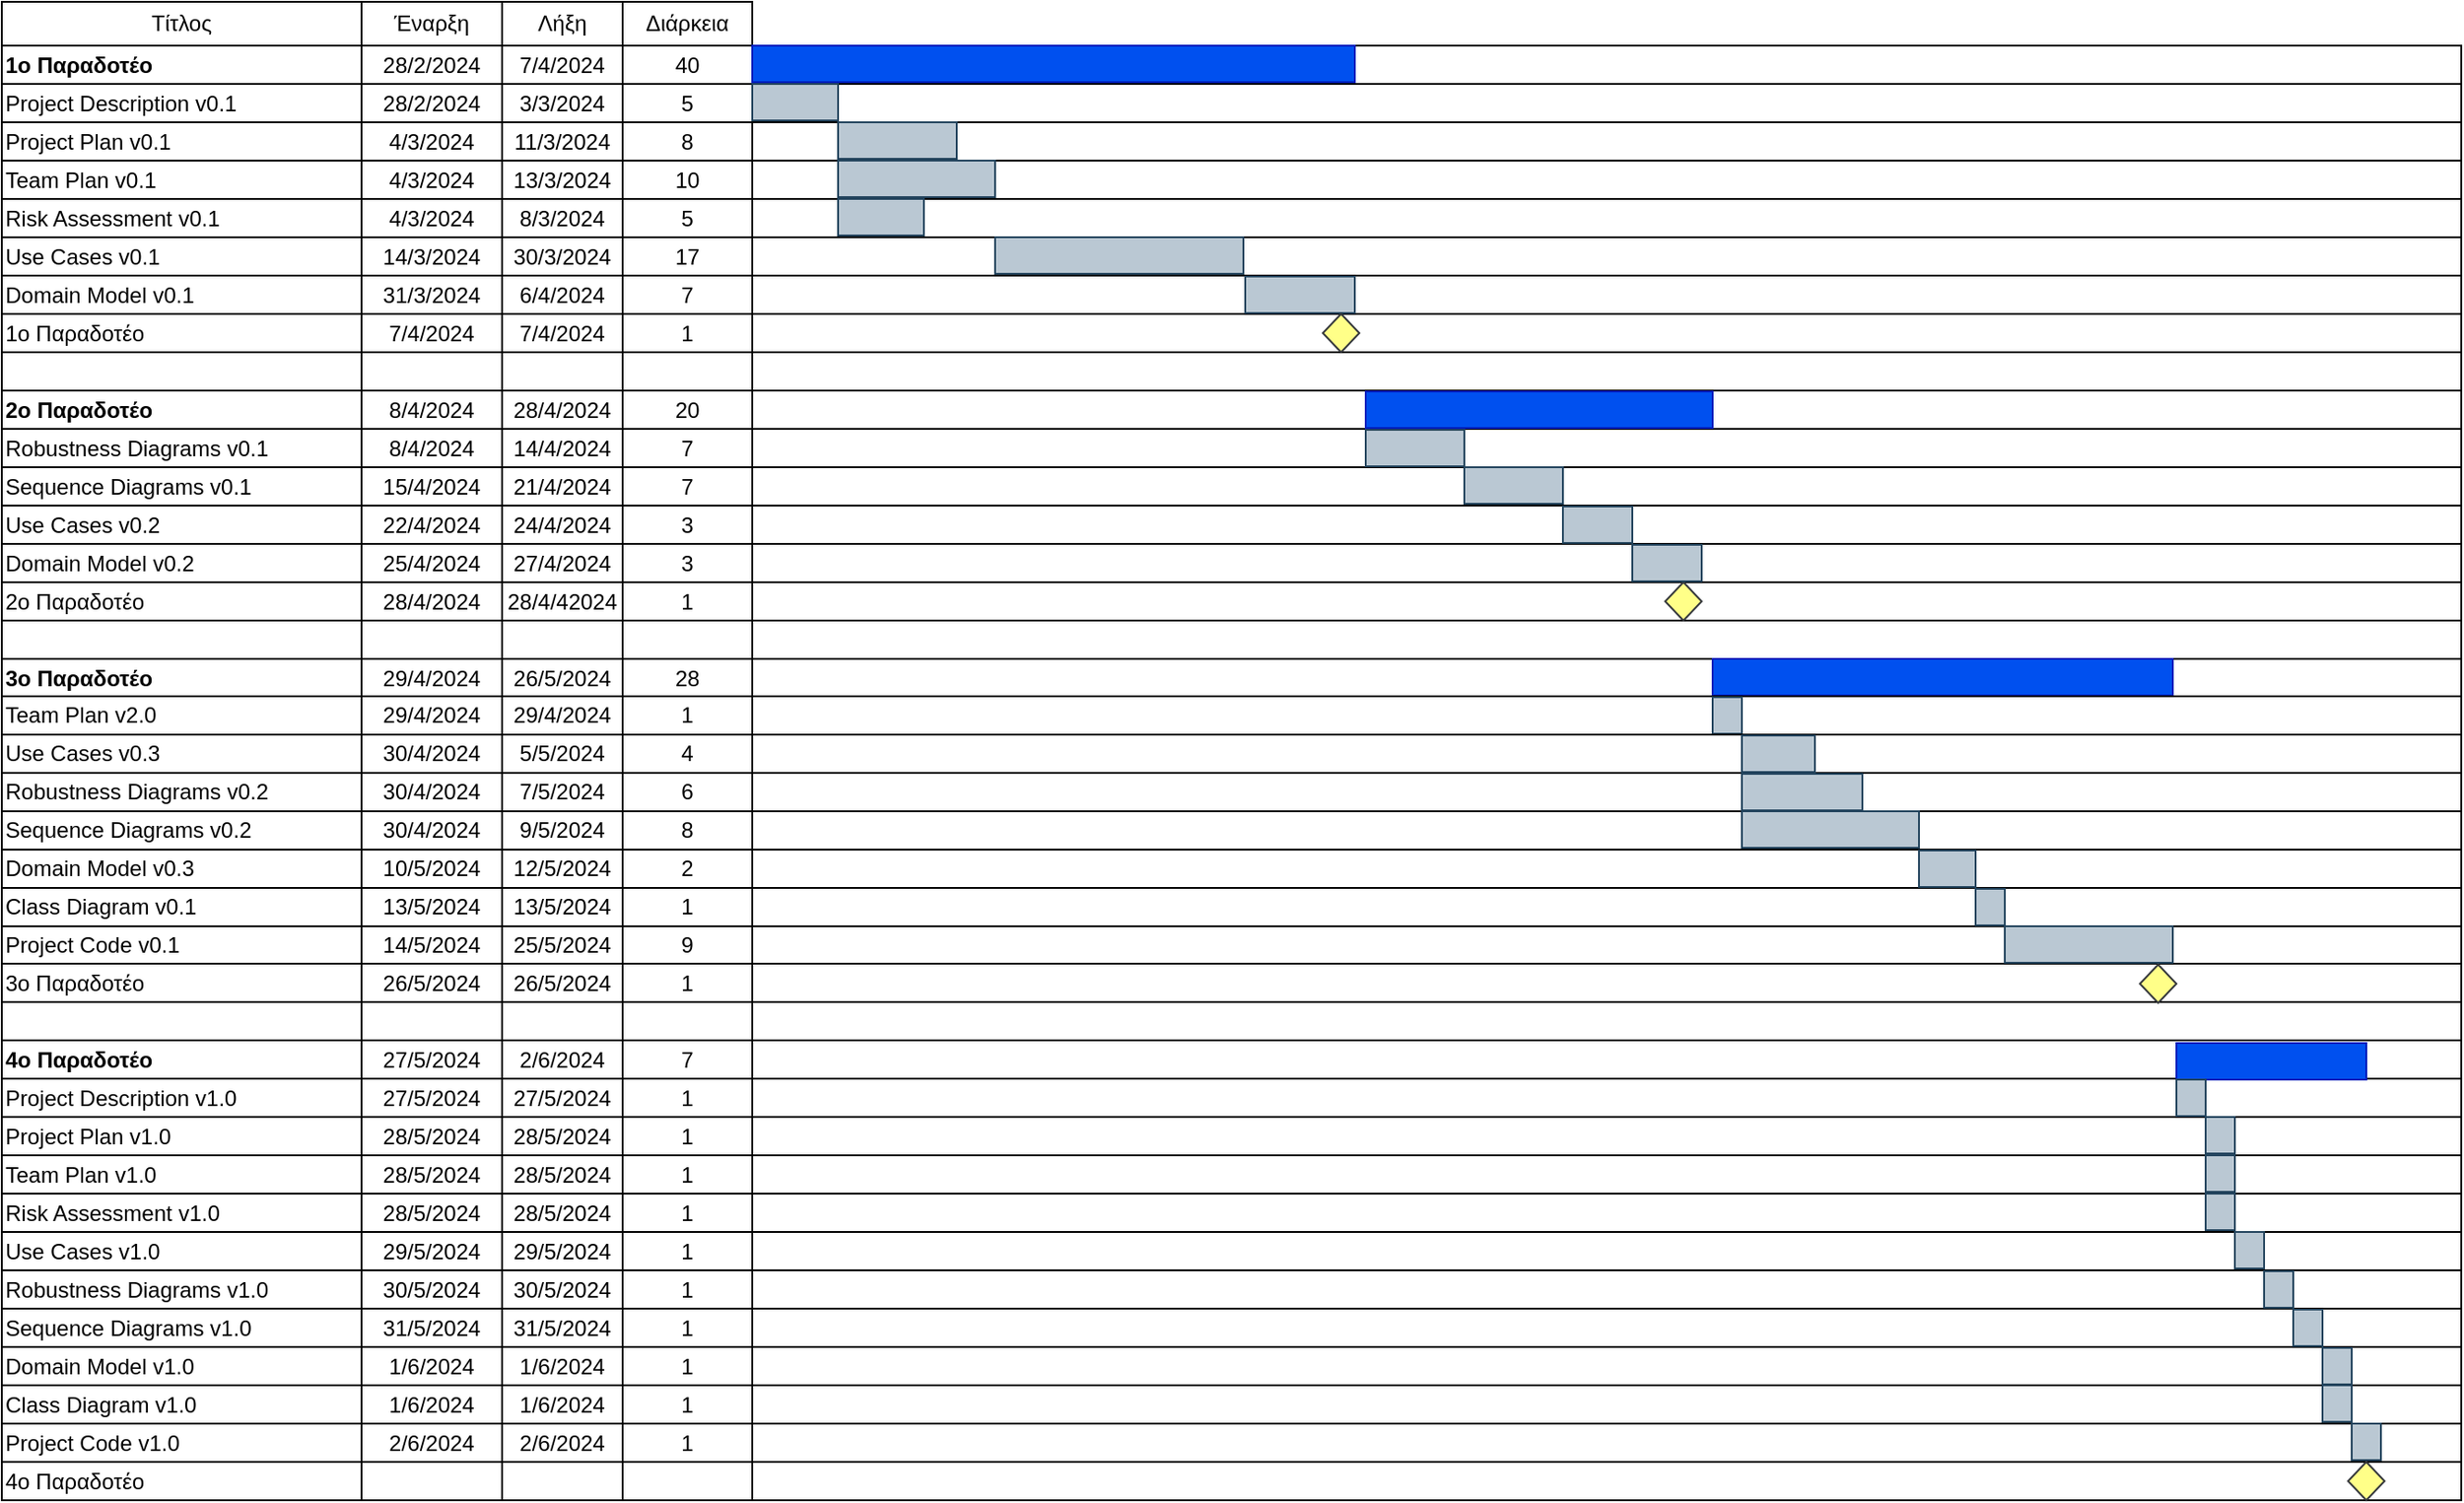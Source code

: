 <mxfile version="24.3.1" type="device">
  <diagram name="Σελίδα-1" id="qzTc9z4uiJykLN7hX79U">
    <mxGraphModel dx="1137" dy="718" grid="0" gridSize="10" guides="1" tooltips="1" connect="1" arrows="1" fold="1" page="0" pageScale="1" pageWidth="827" pageHeight="1169" math="0" shadow="0">
      <root>
        <mxCell id="0" />
        <mxCell id="1" parent="0" />
        <mxCell id="DPusGmvPXFOhekrq0CR0-1" value="Τίτλος" style="rounded=0;whiteSpace=wrap;html=1;" parent="1" vertex="1">
          <mxGeometry x="-299" y="-35" width="197" height="24" as="geometry" />
        </mxCell>
        <mxCell id="DPusGmvPXFOhekrq0CR0-2" value="Έναρξη" style="rounded=0;whiteSpace=wrap;html=1;" parent="1" vertex="1">
          <mxGeometry x="-102" y="-35" width="77" height="24" as="geometry" />
        </mxCell>
        <mxCell id="DPusGmvPXFOhekrq0CR0-3" value="Λήξη" style="rounded=0;whiteSpace=wrap;html=1;" parent="1" vertex="1">
          <mxGeometry x="-25" y="-35" width="66" height="24" as="geometry" />
        </mxCell>
        <mxCell id="DPusGmvPXFOhekrq0CR0-4" value="Διάρκεια" style="rounded=0;whiteSpace=wrap;html=1;" parent="1" vertex="1">
          <mxGeometry x="41" y="-35" width="71" height="24" as="geometry" />
        </mxCell>
        <mxCell id="DPusGmvPXFOhekrq0CR0-5" value="&lt;div align=&quot;left&quot;&gt;Project Description v0.1&lt;/div&gt;" style="rounded=0;whiteSpace=wrap;html=1;align=left;" parent="1" vertex="1">
          <mxGeometry x="-299" y="10" width="197" height="21" as="geometry" />
        </mxCell>
        <mxCell id="DPusGmvPXFOhekrq0CR0-6" value="28/2/2024" style="rounded=0;whiteSpace=wrap;html=1;" parent="1" vertex="1">
          <mxGeometry x="-102" y="10" width="77" height="21" as="geometry" />
        </mxCell>
        <mxCell id="DPusGmvPXFOhekrq0CR0-7" value="3/3/2024" style="rounded=0;whiteSpace=wrap;html=1;" parent="1" vertex="1">
          <mxGeometry x="-25" y="10" width="66" height="21" as="geometry" />
        </mxCell>
        <mxCell id="DPusGmvPXFOhekrq0CR0-8" value="5" style="rounded=0;whiteSpace=wrap;html=1;" parent="1" vertex="1">
          <mxGeometry x="41" y="10" width="71" height="21" as="geometry" />
        </mxCell>
        <mxCell id="DPusGmvPXFOhekrq0CR0-9" value="&lt;div align=&quot;left&quot;&gt;Project Plan v0.1&lt;/div&gt;" style="rounded=0;whiteSpace=wrap;html=1;align=left;" parent="1" vertex="1">
          <mxGeometry x="-299" y="31" width="197" height="21" as="geometry" />
        </mxCell>
        <mxCell id="DPusGmvPXFOhekrq0CR0-10" value="4/3/2024" style="rounded=0;whiteSpace=wrap;html=1;" parent="1" vertex="1">
          <mxGeometry x="-102" y="31" width="77" height="21" as="geometry" />
        </mxCell>
        <mxCell id="DPusGmvPXFOhekrq0CR0-11" value="11/3/2024" style="rounded=0;whiteSpace=wrap;html=1;" parent="1" vertex="1">
          <mxGeometry x="-25" y="31" width="66" height="21" as="geometry" />
        </mxCell>
        <mxCell id="DPusGmvPXFOhekrq0CR0-12" value="8" style="rounded=0;whiteSpace=wrap;html=1;" parent="1" vertex="1">
          <mxGeometry x="41" y="31" width="71" height="21" as="geometry" />
        </mxCell>
        <mxCell id="DPusGmvPXFOhekrq0CR0-13" value="&lt;div align=&quot;left&quot;&gt;Team Plan v0.1&lt;/div&gt;" style="rounded=0;whiteSpace=wrap;html=1;align=left;" parent="1" vertex="1">
          <mxGeometry x="-299" y="52" width="197" height="21" as="geometry" />
        </mxCell>
        <mxCell id="DPusGmvPXFOhekrq0CR0-14" value="4/3/2024" style="rounded=0;whiteSpace=wrap;html=1;" parent="1" vertex="1">
          <mxGeometry x="-102" y="52" width="77" height="21" as="geometry" />
        </mxCell>
        <mxCell id="DPusGmvPXFOhekrq0CR0-15" value="13/3/2024" style="rounded=0;whiteSpace=wrap;html=1;" parent="1" vertex="1">
          <mxGeometry x="-25" y="52" width="66" height="21" as="geometry" />
        </mxCell>
        <mxCell id="DPusGmvPXFOhekrq0CR0-16" value="10" style="rounded=0;whiteSpace=wrap;html=1;" parent="1" vertex="1">
          <mxGeometry x="41" y="52" width="71" height="21" as="geometry" />
        </mxCell>
        <mxCell id="DPusGmvPXFOhekrq0CR0-17" value="&lt;div align=&quot;left&quot;&gt;Risk Assessment v0.1&lt;/div&gt;" style="rounded=0;whiteSpace=wrap;html=1;align=left;" parent="1" vertex="1">
          <mxGeometry x="-299" y="73" width="197" height="21" as="geometry" />
        </mxCell>
        <mxCell id="DPusGmvPXFOhekrq0CR0-18" value="4/3/2024" style="rounded=0;whiteSpace=wrap;html=1;" parent="1" vertex="1">
          <mxGeometry x="-102" y="73" width="77" height="21" as="geometry" />
        </mxCell>
        <mxCell id="DPusGmvPXFOhekrq0CR0-19" value="8/3/2024" style="rounded=0;whiteSpace=wrap;html=1;" parent="1" vertex="1">
          <mxGeometry x="-25" y="73" width="66" height="21" as="geometry" />
        </mxCell>
        <mxCell id="DPusGmvPXFOhekrq0CR0-20" value="5" style="rounded=0;whiteSpace=wrap;html=1;" parent="1" vertex="1">
          <mxGeometry x="41" y="73" width="71" height="21" as="geometry" />
        </mxCell>
        <mxCell id="DPusGmvPXFOhekrq0CR0-21" value="&lt;div align=&quot;left&quot;&gt;Use Cases v0.1&lt;/div&gt;" style="rounded=0;whiteSpace=wrap;html=1;align=left;" parent="1" vertex="1">
          <mxGeometry x="-299" y="94" width="197" height="21" as="geometry" />
        </mxCell>
        <mxCell id="DPusGmvPXFOhekrq0CR0-22" value="14/3/2024" style="rounded=0;whiteSpace=wrap;html=1;" parent="1" vertex="1">
          <mxGeometry x="-102" y="94" width="77" height="21" as="geometry" />
        </mxCell>
        <mxCell id="DPusGmvPXFOhekrq0CR0-23" value="30/3/2024" style="rounded=0;whiteSpace=wrap;html=1;" parent="1" vertex="1">
          <mxGeometry x="-25" y="94" width="66" height="21" as="geometry" />
        </mxCell>
        <mxCell id="DPusGmvPXFOhekrq0CR0-24" value="17" style="rounded=0;whiteSpace=wrap;html=1;" parent="1" vertex="1">
          <mxGeometry x="41" y="94" width="71" height="21" as="geometry" />
        </mxCell>
        <mxCell id="DPusGmvPXFOhekrq0CR0-25" value="&lt;div align=&quot;left&quot;&gt;Domain Model v0.1&lt;br&gt;&lt;/div&gt;" style="rounded=0;whiteSpace=wrap;html=1;align=left;" parent="1" vertex="1">
          <mxGeometry x="-299" y="115" width="197" height="21" as="geometry" />
        </mxCell>
        <mxCell id="DPusGmvPXFOhekrq0CR0-26" value="31/3/2024" style="rounded=0;whiteSpace=wrap;html=1;" parent="1" vertex="1">
          <mxGeometry x="-102" y="115" width="77" height="21" as="geometry" />
        </mxCell>
        <mxCell id="DPusGmvPXFOhekrq0CR0-27" value="6/4/2024" style="rounded=0;whiteSpace=wrap;html=1;" parent="1" vertex="1">
          <mxGeometry x="-25" y="115" width="66" height="21" as="geometry" />
        </mxCell>
        <mxCell id="DPusGmvPXFOhekrq0CR0-28" value="7" style="rounded=0;whiteSpace=wrap;html=1;" parent="1" vertex="1">
          <mxGeometry x="41" y="115" width="71" height="21" as="geometry" />
        </mxCell>
        <mxCell id="DPusGmvPXFOhekrq0CR0-29" value="&lt;div align=&quot;left&quot;&gt;1o Παραδοτέο&lt;/div&gt;" style="rounded=0;whiteSpace=wrap;html=1;align=left;" parent="1" vertex="1">
          <mxGeometry x="-299" y="136" width="197" height="21" as="geometry" />
        </mxCell>
        <mxCell id="DPusGmvPXFOhekrq0CR0-30" value="7/4/2024" style="rounded=0;whiteSpace=wrap;html=1;" parent="1" vertex="1">
          <mxGeometry x="-102" y="136" width="77" height="21" as="geometry" />
        </mxCell>
        <mxCell id="DPusGmvPXFOhekrq0CR0-31" value="7/4/2024" style="rounded=0;whiteSpace=wrap;html=1;" parent="1" vertex="1">
          <mxGeometry x="-25" y="136" width="66" height="21" as="geometry" />
        </mxCell>
        <mxCell id="DPusGmvPXFOhekrq0CR0-32" value="1" style="rounded=0;whiteSpace=wrap;html=1;" parent="1" vertex="1">
          <mxGeometry x="41" y="136" width="71" height="21" as="geometry" />
        </mxCell>
        <mxCell id="DPusGmvPXFOhekrq0CR0-33" value="" style="rounded=0;whiteSpace=wrap;html=1;" parent="1" vertex="1">
          <mxGeometry x="-299" y="157" width="197" height="21" as="geometry" />
        </mxCell>
        <mxCell id="DPusGmvPXFOhekrq0CR0-34" value="" style="rounded=0;whiteSpace=wrap;html=1;" parent="1" vertex="1">
          <mxGeometry x="-102" y="157" width="77" height="21" as="geometry" />
        </mxCell>
        <mxCell id="DPusGmvPXFOhekrq0CR0-35" value="" style="rounded=0;whiteSpace=wrap;html=1;" parent="1" vertex="1">
          <mxGeometry x="-25" y="157" width="66" height="21" as="geometry" />
        </mxCell>
        <mxCell id="DPusGmvPXFOhekrq0CR0-36" value="" style="rounded=0;whiteSpace=wrap;html=1;" parent="1" vertex="1">
          <mxGeometry x="41" y="157" width="71" height="21" as="geometry" />
        </mxCell>
        <mxCell id="DPusGmvPXFOhekrq0CR0-37" value="&lt;div align=&quot;left&quot;&gt;&lt;b&gt;2ο Παραδοτέο&lt;/b&gt;&lt;br&gt;&lt;/div&gt;" style="rounded=0;whiteSpace=wrap;html=1;align=left;" parent="1" vertex="1">
          <mxGeometry x="-299" y="178" width="197" height="21" as="geometry" />
        </mxCell>
        <mxCell id="DPusGmvPXFOhekrq0CR0-38" value="8/4/2024" style="rounded=0;whiteSpace=wrap;html=1;" parent="1" vertex="1">
          <mxGeometry x="-102" y="178" width="77" height="21" as="geometry" />
        </mxCell>
        <mxCell id="DPusGmvPXFOhekrq0CR0-39" value="28/4/2024" style="rounded=0;whiteSpace=wrap;html=1;" parent="1" vertex="1">
          <mxGeometry x="-25" y="178" width="66" height="21" as="geometry" />
        </mxCell>
        <mxCell id="DPusGmvPXFOhekrq0CR0-40" value="20" style="rounded=0;whiteSpace=wrap;html=1;" parent="1" vertex="1">
          <mxGeometry x="41" y="178" width="71" height="21" as="geometry" />
        </mxCell>
        <mxCell id="DPusGmvPXFOhekrq0CR0-41" value="&lt;div align=&quot;left&quot;&gt;Robustness Diagrams v0.1&lt;/div&gt;" style="rounded=0;whiteSpace=wrap;html=1;align=left;" parent="1" vertex="1">
          <mxGeometry x="-299" y="199" width="197" height="21" as="geometry" />
        </mxCell>
        <mxCell id="DPusGmvPXFOhekrq0CR0-42" value="8/4/2024" style="rounded=0;whiteSpace=wrap;html=1;" parent="1" vertex="1">
          <mxGeometry x="-102" y="199" width="77" height="21" as="geometry" />
        </mxCell>
        <mxCell id="DPusGmvPXFOhekrq0CR0-43" value="14/4/2024" style="rounded=0;whiteSpace=wrap;html=1;" parent="1" vertex="1">
          <mxGeometry x="-25" y="199" width="66" height="21" as="geometry" />
        </mxCell>
        <mxCell id="DPusGmvPXFOhekrq0CR0-44" value="7" style="rounded=0;whiteSpace=wrap;html=1;" parent="1" vertex="1">
          <mxGeometry x="41" y="199" width="71" height="21" as="geometry" />
        </mxCell>
        <mxCell id="DPusGmvPXFOhekrq0CR0-45" value="&lt;div align=&quot;left&quot;&gt;Sequence Diagrams v0.1&lt;/div&gt;" style="rounded=0;whiteSpace=wrap;html=1;align=left;" parent="1" vertex="1">
          <mxGeometry x="-299" y="220" width="197" height="21" as="geometry" />
        </mxCell>
        <mxCell id="DPusGmvPXFOhekrq0CR0-46" value="15/4/2024" style="rounded=0;whiteSpace=wrap;html=1;" parent="1" vertex="1">
          <mxGeometry x="-102" y="220" width="77" height="21" as="geometry" />
        </mxCell>
        <mxCell id="DPusGmvPXFOhekrq0CR0-47" value="21/4/2024" style="rounded=0;whiteSpace=wrap;html=1;" parent="1" vertex="1">
          <mxGeometry x="-25" y="220" width="66" height="21" as="geometry" />
        </mxCell>
        <mxCell id="DPusGmvPXFOhekrq0CR0-48" value="7" style="rounded=0;whiteSpace=wrap;html=1;" parent="1" vertex="1">
          <mxGeometry x="41" y="220" width="71" height="21" as="geometry" />
        </mxCell>
        <mxCell id="DPusGmvPXFOhekrq0CR0-49" value="&lt;div align=&quot;left&quot;&gt;Use Cases v0.2&lt;/div&gt;" style="rounded=0;whiteSpace=wrap;html=1;align=left;" parent="1" vertex="1">
          <mxGeometry x="-299" y="241" width="197" height="21" as="geometry" />
        </mxCell>
        <mxCell id="DPusGmvPXFOhekrq0CR0-50" value="22/4/2024" style="rounded=0;whiteSpace=wrap;html=1;" parent="1" vertex="1">
          <mxGeometry x="-102" y="241" width="77" height="21" as="geometry" />
        </mxCell>
        <mxCell id="DPusGmvPXFOhekrq0CR0-51" value="24/4/2024" style="rounded=0;whiteSpace=wrap;html=1;" parent="1" vertex="1">
          <mxGeometry x="-25" y="241" width="66" height="21" as="geometry" />
        </mxCell>
        <mxCell id="DPusGmvPXFOhekrq0CR0-52" value="3" style="rounded=0;whiteSpace=wrap;html=1;" parent="1" vertex="1">
          <mxGeometry x="41" y="241" width="71" height="21" as="geometry" />
        </mxCell>
        <mxCell id="DPusGmvPXFOhekrq0CR0-53" value="&lt;div align=&quot;left&quot;&gt;Domain Model v0.2&lt;/div&gt;" style="rounded=0;whiteSpace=wrap;html=1;align=left;" parent="1" vertex="1">
          <mxGeometry x="-299" y="262" width="197" height="21" as="geometry" />
        </mxCell>
        <mxCell id="DPusGmvPXFOhekrq0CR0-54" value="25/4/2024" style="rounded=0;whiteSpace=wrap;html=1;" parent="1" vertex="1">
          <mxGeometry x="-102" y="262" width="77" height="21" as="geometry" />
        </mxCell>
        <mxCell id="DPusGmvPXFOhekrq0CR0-55" value="27/4/2024" style="rounded=0;whiteSpace=wrap;html=1;" parent="1" vertex="1">
          <mxGeometry x="-25" y="262" width="66" height="21" as="geometry" />
        </mxCell>
        <mxCell id="DPusGmvPXFOhekrq0CR0-56" value="3" style="rounded=0;whiteSpace=wrap;html=1;" parent="1" vertex="1">
          <mxGeometry x="41" y="262" width="71" height="21" as="geometry" />
        </mxCell>
        <mxCell id="DPusGmvPXFOhekrq0CR0-57" value="&lt;div align=&quot;left&quot;&gt;2o Παραδοτέο&lt;/div&gt;" style="rounded=0;whiteSpace=wrap;html=1;align=left;" parent="1" vertex="1">
          <mxGeometry x="-299" y="283" width="197" height="21" as="geometry" />
        </mxCell>
        <mxCell id="DPusGmvPXFOhekrq0CR0-58" value="28/4/2024" style="rounded=0;whiteSpace=wrap;html=1;" parent="1" vertex="1">
          <mxGeometry x="-102" y="283" width="77" height="21" as="geometry" />
        </mxCell>
        <mxCell id="DPusGmvPXFOhekrq0CR0-59" value="28/4/42024" style="rounded=0;whiteSpace=wrap;html=1;" parent="1" vertex="1">
          <mxGeometry x="-25" y="283" width="66" height="21" as="geometry" />
        </mxCell>
        <mxCell id="DPusGmvPXFOhekrq0CR0-60" value="1" style="rounded=0;whiteSpace=wrap;html=1;" parent="1" vertex="1">
          <mxGeometry x="41" y="283" width="71" height="21" as="geometry" />
        </mxCell>
        <mxCell id="DPusGmvPXFOhekrq0CR0-61" value="" style="rounded=0;whiteSpace=wrap;html=1;" parent="1" vertex="1">
          <mxGeometry x="112" y="10" width="936" height="21" as="geometry" />
        </mxCell>
        <mxCell id="DPusGmvPXFOhekrq0CR0-62" value="" style="rounded=0;whiteSpace=wrap;html=1;" parent="1" vertex="1">
          <mxGeometry x="112" y="31" width="936" height="21" as="geometry" />
        </mxCell>
        <mxCell id="DPusGmvPXFOhekrq0CR0-63" value="" style="rounded=0;whiteSpace=wrap;html=1;" parent="1" vertex="1">
          <mxGeometry x="112" y="52" width="936" height="21" as="geometry" />
        </mxCell>
        <mxCell id="DPusGmvPXFOhekrq0CR0-64" value="" style="rounded=0;whiteSpace=wrap;html=1;" parent="1" vertex="1">
          <mxGeometry x="112" y="73" width="936" height="21" as="geometry" />
        </mxCell>
        <mxCell id="DPusGmvPXFOhekrq0CR0-65" value="" style="rounded=0;whiteSpace=wrap;html=1;" parent="1" vertex="1">
          <mxGeometry x="112" y="94" width="936" height="21" as="geometry" />
        </mxCell>
        <mxCell id="DPusGmvPXFOhekrq0CR0-66" value="" style="rounded=0;whiteSpace=wrap;html=1;" parent="1" vertex="1">
          <mxGeometry x="112" y="115" width="936" height="21" as="geometry" />
        </mxCell>
        <mxCell id="DPusGmvPXFOhekrq0CR0-67" value="" style="rounded=0;whiteSpace=wrap;html=1;" parent="1" vertex="1">
          <mxGeometry x="112" y="136" width="936" height="21" as="geometry" />
        </mxCell>
        <mxCell id="DPusGmvPXFOhekrq0CR0-68" value="" style="rounded=0;whiteSpace=wrap;html=1;" parent="1" vertex="1">
          <mxGeometry x="112" y="157" width="936" height="21" as="geometry" />
        </mxCell>
        <mxCell id="DPusGmvPXFOhekrq0CR0-69" value="" style="rounded=0;whiteSpace=wrap;html=1;" parent="1" vertex="1">
          <mxGeometry x="112" y="178" width="936" height="21" as="geometry" />
        </mxCell>
        <mxCell id="DPusGmvPXFOhekrq0CR0-70" value="" style="rounded=0;whiteSpace=wrap;html=1;" parent="1" vertex="1">
          <mxGeometry x="112" y="199" width="936" height="21" as="geometry" />
        </mxCell>
        <mxCell id="DPusGmvPXFOhekrq0CR0-71" value="" style="rounded=0;whiteSpace=wrap;html=1;" parent="1" vertex="1">
          <mxGeometry x="112" y="220" width="936" height="21" as="geometry" />
        </mxCell>
        <mxCell id="DPusGmvPXFOhekrq0CR0-72" value="" style="rounded=0;whiteSpace=wrap;html=1;" parent="1" vertex="1">
          <mxGeometry x="112" y="241" width="936" height="21" as="geometry" />
        </mxCell>
        <mxCell id="DPusGmvPXFOhekrq0CR0-73" value="" style="rounded=0;whiteSpace=wrap;html=1;" parent="1" vertex="1">
          <mxGeometry x="112" y="262" width="936" height="21" as="geometry" />
        </mxCell>
        <mxCell id="DPusGmvPXFOhekrq0CR0-74" value="" style="rounded=0;whiteSpace=wrap;html=1;" parent="1" vertex="1">
          <mxGeometry x="112" y="283" width="936" height="21" as="geometry" />
        </mxCell>
        <mxCell id="DPusGmvPXFOhekrq0CR0-75" value="" style="rounded=0;whiteSpace=wrap;html=1;" parent="1" vertex="1">
          <mxGeometry x="-299" y="304" width="197" height="21" as="geometry" />
        </mxCell>
        <mxCell id="DPusGmvPXFOhekrq0CR0-76" value="" style="rounded=0;whiteSpace=wrap;html=1;" parent="1" vertex="1">
          <mxGeometry x="-102" y="304" width="77" height="21" as="geometry" />
        </mxCell>
        <mxCell id="DPusGmvPXFOhekrq0CR0-77" value="" style="rounded=0;whiteSpace=wrap;html=1;" parent="1" vertex="1">
          <mxGeometry x="-25" y="304" width="66" height="21" as="geometry" />
        </mxCell>
        <mxCell id="DPusGmvPXFOhekrq0CR0-78" value="" style="rounded=0;whiteSpace=wrap;html=1;" parent="1" vertex="1">
          <mxGeometry x="41" y="304" width="71" height="21" as="geometry" />
        </mxCell>
        <mxCell id="DPusGmvPXFOhekrq0CR0-79" value="" style="rounded=0;whiteSpace=wrap;html=1;" parent="1" vertex="1">
          <mxGeometry x="112" y="304" width="936" height="21" as="geometry" />
        </mxCell>
        <mxCell id="DPusGmvPXFOhekrq0CR0-80" value="&lt;div align=&quot;left&quot;&gt;&lt;b&gt;3ο Παραδοτέο&lt;/b&gt;&lt;/div&gt;" style="rounded=0;whiteSpace=wrap;html=1;align=left;" parent="1" vertex="1">
          <mxGeometry x="-299" y="325" width="197" height="21" as="geometry" />
        </mxCell>
        <mxCell id="DPusGmvPXFOhekrq0CR0-81" value="29/4/2024" style="rounded=0;whiteSpace=wrap;html=1;" parent="1" vertex="1">
          <mxGeometry x="-102" y="325" width="77" height="21" as="geometry" />
        </mxCell>
        <mxCell id="DPusGmvPXFOhekrq0CR0-82" value="26/5/2024" style="rounded=0;whiteSpace=wrap;html=1;" parent="1" vertex="1">
          <mxGeometry x="-25" y="325" width="66" height="21" as="geometry" />
        </mxCell>
        <mxCell id="DPusGmvPXFOhekrq0CR0-83" value="28" style="rounded=0;whiteSpace=wrap;html=1;" parent="1" vertex="1">
          <mxGeometry x="41" y="325" width="71" height="21" as="geometry" />
        </mxCell>
        <mxCell id="DPusGmvPXFOhekrq0CR0-84" value="" style="rounded=0;whiteSpace=wrap;html=1;" parent="1" vertex="1">
          <mxGeometry x="112" y="325" width="936" height="21" as="geometry" />
        </mxCell>
        <mxCell id="DPusGmvPXFOhekrq0CR0-85" value="&lt;div align=&quot;left&quot;&gt;Class Diagram v0.1&lt;/div&gt;" style="rounded=0;whiteSpace=wrap;html=1;align=left;" parent="1" vertex="1">
          <mxGeometry x="-299" y="450.5" width="197" height="21" as="geometry" />
        </mxCell>
        <mxCell id="DPusGmvPXFOhekrq0CR0-86" value="13/5/2024" style="rounded=0;whiteSpace=wrap;html=1;" parent="1" vertex="1">
          <mxGeometry x="-102" y="450.5" width="77" height="21" as="geometry" />
        </mxCell>
        <mxCell id="DPusGmvPXFOhekrq0CR0-87" value="13/5/2024" style="rounded=0;whiteSpace=wrap;html=1;" parent="1" vertex="1">
          <mxGeometry x="-25" y="450.5" width="66" height="21" as="geometry" />
        </mxCell>
        <mxCell id="DPusGmvPXFOhekrq0CR0-88" value="1" style="rounded=0;whiteSpace=wrap;html=1;" parent="1" vertex="1">
          <mxGeometry x="41" y="450.5" width="71" height="21" as="geometry" />
        </mxCell>
        <mxCell id="DPusGmvPXFOhekrq0CR0-89" value="" style="rounded=0;whiteSpace=wrap;html=1;" parent="1" vertex="1">
          <mxGeometry x="112" y="450.5" width="936" height="21" as="geometry" />
        </mxCell>
        <mxCell id="DPusGmvPXFOhekrq0CR0-90" value="&lt;div align=&quot;left&quot;&gt;Project Code v0.1&lt;/div&gt;" style="rounded=0;whiteSpace=wrap;html=1;align=left;" parent="1" vertex="1">
          <mxGeometry x="-299" y="471.5" width="197" height="21" as="geometry" />
        </mxCell>
        <mxCell id="DPusGmvPXFOhekrq0CR0-91" value="14/5/2024" style="rounded=0;whiteSpace=wrap;html=1;" parent="1" vertex="1">
          <mxGeometry x="-102" y="471.5" width="77" height="21" as="geometry" />
        </mxCell>
        <mxCell id="DPusGmvPXFOhekrq0CR0-92" value="25/5/2024" style="rounded=0;whiteSpace=wrap;html=1;" parent="1" vertex="1">
          <mxGeometry x="-25" y="471.5" width="66" height="21" as="geometry" />
        </mxCell>
        <mxCell id="DPusGmvPXFOhekrq0CR0-93" value="9" style="rounded=0;whiteSpace=wrap;html=1;" parent="1" vertex="1">
          <mxGeometry x="41" y="471.5" width="71" height="21" as="geometry" />
        </mxCell>
        <mxCell id="DPusGmvPXFOhekrq0CR0-94" value="" style="rounded=0;whiteSpace=wrap;html=1;" parent="1" vertex="1">
          <mxGeometry x="112" y="471.5" width="936" height="21" as="geometry" />
        </mxCell>
        <mxCell id="DPusGmvPXFOhekrq0CR0-120" value="&lt;div align=&quot;left&quot;&gt;&lt;b&gt;1o Παραδοτέο&lt;/b&gt;&lt;/div&gt;" style="rounded=0;whiteSpace=wrap;html=1;align=left;" parent="1" vertex="1">
          <mxGeometry x="-299" y="-11" width="197" height="21" as="geometry" />
        </mxCell>
        <mxCell id="DPusGmvPXFOhekrq0CR0-121" value="28/2/2024" style="rounded=0;whiteSpace=wrap;html=1;" parent="1" vertex="1">
          <mxGeometry x="-102" y="-11" width="77" height="21" as="geometry" />
        </mxCell>
        <mxCell id="DPusGmvPXFOhekrq0CR0-122" value="7/4/2024" style="rounded=0;whiteSpace=wrap;html=1;" parent="1" vertex="1">
          <mxGeometry x="-25" y="-11" width="66" height="21" as="geometry" />
        </mxCell>
        <mxCell id="DPusGmvPXFOhekrq0CR0-123" value="40" style="rounded=0;whiteSpace=wrap;html=1;" parent="1" vertex="1">
          <mxGeometry x="41" y="-11" width="71" height="21" as="geometry" />
        </mxCell>
        <mxCell id="DPusGmvPXFOhekrq0CR0-124" value="" style="rounded=0;whiteSpace=wrap;html=1;" parent="1" vertex="1">
          <mxGeometry x="112" y="-11" width="936" height="21" as="geometry" />
        </mxCell>
        <mxCell id="DPusGmvPXFOhekrq0CR0-130" value="&lt;div align=&quot;left&quot;&gt;3o Παραδοτέο&lt;/div&gt;" style="rounded=0;whiteSpace=wrap;html=1;align=left;" parent="1" vertex="1">
          <mxGeometry x="-299" y="492" width="197" height="21" as="geometry" />
        </mxCell>
        <mxCell id="DPusGmvPXFOhekrq0CR0-131" value="26/5/2024" style="rounded=0;whiteSpace=wrap;html=1;" parent="1" vertex="1">
          <mxGeometry x="-102" y="492" width="77" height="21" as="geometry" />
        </mxCell>
        <mxCell id="DPusGmvPXFOhekrq0CR0-132" value="26/5/2024" style="rounded=0;whiteSpace=wrap;html=1;" parent="1" vertex="1">
          <mxGeometry x="-25" y="492" width="66" height="21" as="geometry" />
        </mxCell>
        <mxCell id="DPusGmvPXFOhekrq0CR0-133" value="1" style="rounded=0;whiteSpace=wrap;html=1;" parent="1" vertex="1">
          <mxGeometry x="41" y="492" width="71" height="21" as="geometry" />
        </mxCell>
        <mxCell id="DPusGmvPXFOhekrq0CR0-134" value="" style="rounded=0;whiteSpace=wrap;html=1;" parent="1" vertex="1">
          <mxGeometry x="112" y="492" width="936" height="21" as="geometry" />
        </mxCell>
        <mxCell id="DPusGmvPXFOhekrq0CR0-140" value="" style="rounded=0;whiteSpace=wrap;html=1;" parent="1" vertex="1">
          <mxGeometry x="-299" y="513" width="197" height="21" as="geometry" />
        </mxCell>
        <mxCell id="DPusGmvPXFOhekrq0CR0-141" value="" style="rounded=0;whiteSpace=wrap;html=1;" parent="1" vertex="1">
          <mxGeometry x="-102" y="513" width="77" height="21" as="geometry" />
        </mxCell>
        <mxCell id="DPusGmvPXFOhekrq0CR0-142" value="" style="rounded=0;whiteSpace=wrap;html=1;" parent="1" vertex="1">
          <mxGeometry x="-25" y="513" width="66" height="21" as="geometry" />
        </mxCell>
        <mxCell id="DPusGmvPXFOhekrq0CR0-143" value="" style="rounded=0;whiteSpace=wrap;html=1;" parent="1" vertex="1">
          <mxGeometry x="41" y="513" width="71" height="21" as="geometry" />
        </mxCell>
        <mxCell id="DPusGmvPXFOhekrq0CR0-144" value="" style="rounded=0;whiteSpace=wrap;html=1;" parent="1" vertex="1">
          <mxGeometry x="112" y="513" width="936" height="21" as="geometry" />
        </mxCell>
        <mxCell id="DPusGmvPXFOhekrq0CR0-145" value="&lt;div align=&quot;left&quot;&gt;&lt;b&gt;4ο Παραδοτέο&lt;/b&gt;&lt;br&gt;&lt;/div&gt;" style="rounded=0;whiteSpace=wrap;html=1;align=left;" parent="1" vertex="1">
          <mxGeometry x="-299" y="534" width="197" height="21" as="geometry" />
        </mxCell>
        <mxCell id="DPusGmvPXFOhekrq0CR0-146" value="27/5/2024" style="rounded=0;whiteSpace=wrap;html=1;" parent="1" vertex="1">
          <mxGeometry x="-102" y="534" width="77" height="21" as="geometry" />
        </mxCell>
        <mxCell id="DPusGmvPXFOhekrq0CR0-147" value="2/6/2024" style="rounded=0;whiteSpace=wrap;html=1;" parent="1" vertex="1">
          <mxGeometry x="-25" y="534" width="66" height="21" as="geometry" />
        </mxCell>
        <mxCell id="DPusGmvPXFOhekrq0CR0-148" value="7" style="rounded=0;whiteSpace=wrap;html=1;" parent="1" vertex="1">
          <mxGeometry x="41" y="534" width="71" height="21" as="geometry" />
        </mxCell>
        <mxCell id="DPusGmvPXFOhekrq0CR0-149" value="" style="rounded=0;whiteSpace=wrap;html=1;" parent="1" vertex="1">
          <mxGeometry x="112" y="534" width="936" height="21" as="geometry" />
        </mxCell>
        <mxCell id="DPusGmvPXFOhekrq0CR0-150" value="&lt;div align=&quot;left&quot;&gt;Project Description v1.0&lt;/div&gt;" style="rounded=0;whiteSpace=wrap;html=1;align=left;" parent="1" vertex="1">
          <mxGeometry x="-299" y="555" width="197" height="21" as="geometry" />
        </mxCell>
        <mxCell id="DPusGmvPXFOhekrq0CR0-151" value="27/5/2024" style="rounded=0;whiteSpace=wrap;html=1;" parent="1" vertex="1">
          <mxGeometry x="-102" y="555" width="77" height="21" as="geometry" />
        </mxCell>
        <mxCell id="DPusGmvPXFOhekrq0CR0-152" value="27/5/2024" style="rounded=0;whiteSpace=wrap;html=1;" parent="1" vertex="1">
          <mxGeometry x="-25" y="555" width="66" height="21" as="geometry" />
        </mxCell>
        <mxCell id="DPusGmvPXFOhekrq0CR0-153" value="1" style="rounded=0;whiteSpace=wrap;html=1;" parent="1" vertex="1">
          <mxGeometry x="41" y="555" width="71" height="21" as="geometry" />
        </mxCell>
        <mxCell id="DPusGmvPXFOhekrq0CR0-154" value="" style="rounded=0;whiteSpace=wrap;html=1;" parent="1" vertex="1">
          <mxGeometry x="112" y="555" width="936" height="21" as="geometry" />
        </mxCell>
        <mxCell id="DPusGmvPXFOhekrq0CR0-160" value="&lt;div align=&quot;left&quot;&gt;Project Plan v1.0&lt;/div&gt;" style="rounded=0;whiteSpace=wrap;html=1;align=left;" parent="1" vertex="1">
          <mxGeometry x="-299" y="576" width="197" height="21" as="geometry" />
        </mxCell>
        <mxCell id="DPusGmvPXFOhekrq0CR0-161" value="28/5/2024" style="rounded=0;whiteSpace=wrap;html=1;" parent="1" vertex="1">
          <mxGeometry x="-102" y="576" width="77" height="21" as="geometry" />
        </mxCell>
        <mxCell id="DPusGmvPXFOhekrq0CR0-162" value="28/5/2024" style="rounded=0;whiteSpace=wrap;html=1;" parent="1" vertex="1">
          <mxGeometry x="-25" y="576" width="66" height="21" as="geometry" />
        </mxCell>
        <mxCell id="DPusGmvPXFOhekrq0CR0-163" value="1" style="rounded=0;whiteSpace=wrap;html=1;" parent="1" vertex="1">
          <mxGeometry x="41" y="576" width="71" height="21" as="geometry" />
        </mxCell>
        <mxCell id="DPusGmvPXFOhekrq0CR0-164" value="" style="rounded=0;whiteSpace=wrap;html=1;" parent="1" vertex="1">
          <mxGeometry x="112" y="576" width="936" height="21" as="geometry" />
        </mxCell>
        <mxCell id="DPusGmvPXFOhekrq0CR0-170" value="&lt;div align=&quot;left&quot;&gt;Team Plan v1.0&lt;/div&gt;" style="rounded=0;whiteSpace=wrap;html=1;align=left;" parent="1" vertex="1">
          <mxGeometry x="-299" y="597" width="197" height="21" as="geometry" />
        </mxCell>
        <mxCell id="DPusGmvPXFOhekrq0CR0-171" value="28/5/2024" style="rounded=0;whiteSpace=wrap;html=1;" parent="1" vertex="1">
          <mxGeometry x="-102" y="597" width="77" height="21" as="geometry" />
        </mxCell>
        <mxCell id="DPusGmvPXFOhekrq0CR0-172" value="28/5/2024" style="rounded=0;whiteSpace=wrap;html=1;" parent="1" vertex="1">
          <mxGeometry x="-25" y="597" width="66" height="21" as="geometry" />
        </mxCell>
        <mxCell id="DPusGmvPXFOhekrq0CR0-173" value="1" style="rounded=0;whiteSpace=wrap;html=1;" parent="1" vertex="1">
          <mxGeometry x="41" y="597" width="71" height="21" as="geometry" />
        </mxCell>
        <mxCell id="DPusGmvPXFOhekrq0CR0-174" value="" style="rounded=0;whiteSpace=wrap;html=1;" parent="1" vertex="1">
          <mxGeometry x="112" y="597" width="936" height="21" as="geometry" />
        </mxCell>
        <mxCell id="DPusGmvPXFOhekrq0CR0-180" value="&lt;div align=&quot;left&quot;&gt;Risk Assessment v1.0&lt;/div&gt;" style="rounded=0;whiteSpace=wrap;html=1;align=left;" parent="1" vertex="1">
          <mxGeometry x="-299" y="618" width="197" height="21" as="geometry" />
        </mxCell>
        <mxCell id="DPusGmvPXFOhekrq0CR0-181" value="28/5/2024" style="rounded=0;whiteSpace=wrap;html=1;" parent="1" vertex="1">
          <mxGeometry x="-102" y="618" width="77" height="21" as="geometry" />
        </mxCell>
        <mxCell id="DPusGmvPXFOhekrq0CR0-182" value="28/5/2024" style="rounded=0;whiteSpace=wrap;html=1;" parent="1" vertex="1">
          <mxGeometry x="-25" y="618" width="66" height="21" as="geometry" />
        </mxCell>
        <mxCell id="DPusGmvPXFOhekrq0CR0-183" value="1" style="rounded=0;whiteSpace=wrap;html=1;" parent="1" vertex="1">
          <mxGeometry x="41" y="618" width="71" height="21" as="geometry" />
        </mxCell>
        <mxCell id="DPusGmvPXFOhekrq0CR0-184" value="" style="rounded=0;whiteSpace=wrap;html=1;" parent="1" vertex="1">
          <mxGeometry x="112" y="618" width="936" height="21" as="geometry" />
        </mxCell>
        <mxCell id="DPusGmvPXFOhekrq0CR0-186" value="&lt;div align=&quot;left&quot;&gt;Use Cases v1.0&lt;/div&gt;" style="rounded=0;whiteSpace=wrap;html=1;align=left;" parent="1" vertex="1">
          <mxGeometry x="-299" y="639" width="197" height="21" as="geometry" />
        </mxCell>
        <mxCell id="DPusGmvPXFOhekrq0CR0-187" value="29/5/2024" style="rounded=0;whiteSpace=wrap;html=1;" parent="1" vertex="1">
          <mxGeometry x="-102" y="639" width="77" height="21" as="geometry" />
        </mxCell>
        <mxCell id="DPusGmvPXFOhekrq0CR0-188" value="29/5/2024" style="rounded=0;whiteSpace=wrap;html=1;" parent="1" vertex="1">
          <mxGeometry x="-25" y="639" width="66" height="21" as="geometry" />
        </mxCell>
        <mxCell id="DPusGmvPXFOhekrq0CR0-189" value="1" style="rounded=0;whiteSpace=wrap;html=1;" parent="1" vertex="1">
          <mxGeometry x="41" y="639" width="71" height="21" as="geometry" />
        </mxCell>
        <mxCell id="DPusGmvPXFOhekrq0CR0-190" value="" style="rounded=0;whiteSpace=wrap;html=1;" parent="1" vertex="1">
          <mxGeometry x="112" y="639" width="936" height="21" as="geometry" />
        </mxCell>
        <mxCell id="DPusGmvPXFOhekrq0CR0-196" value="&lt;div align=&quot;left&quot;&gt;Robustness Diagrams v1.0&lt;/div&gt;" style="rounded=0;whiteSpace=wrap;html=1;align=left;" parent="1" vertex="1">
          <mxGeometry x="-299" y="660" width="197" height="21" as="geometry" />
        </mxCell>
        <mxCell id="DPusGmvPXFOhekrq0CR0-197" value="30/5/2024" style="rounded=0;whiteSpace=wrap;html=1;" parent="1" vertex="1">
          <mxGeometry x="-102" y="660" width="77" height="21" as="geometry" />
        </mxCell>
        <mxCell id="DPusGmvPXFOhekrq0CR0-198" value="30/5/2024" style="rounded=0;whiteSpace=wrap;html=1;" parent="1" vertex="1">
          <mxGeometry x="-25" y="660" width="66" height="21" as="geometry" />
        </mxCell>
        <mxCell id="DPusGmvPXFOhekrq0CR0-199" value="1" style="rounded=0;whiteSpace=wrap;html=1;" parent="1" vertex="1">
          <mxGeometry x="41" y="660" width="71" height="21" as="geometry" />
        </mxCell>
        <mxCell id="DPusGmvPXFOhekrq0CR0-200" value="" style="rounded=0;whiteSpace=wrap;html=1;" parent="1" vertex="1">
          <mxGeometry x="112" y="660" width="936" height="21" as="geometry" />
        </mxCell>
        <mxCell id="DPusGmvPXFOhekrq0CR0-201" value="&lt;div align=&quot;left&quot;&gt;Sequence Diagrams v1.0&lt;/div&gt;" style="rounded=0;whiteSpace=wrap;html=1;align=left;" parent="1" vertex="1">
          <mxGeometry x="-299" y="681" width="197" height="21" as="geometry" />
        </mxCell>
        <mxCell id="DPusGmvPXFOhekrq0CR0-202" value="31/5/2024" style="rounded=0;whiteSpace=wrap;html=1;" parent="1" vertex="1">
          <mxGeometry x="-102" y="681" width="77" height="21" as="geometry" />
        </mxCell>
        <mxCell id="DPusGmvPXFOhekrq0CR0-203" value="31/5/2024" style="rounded=0;whiteSpace=wrap;html=1;" parent="1" vertex="1">
          <mxGeometry x="-25" y="681" width="66" height="21" as="geometry" />
        </mxCell>
        <mxCell id="DPusGmvPXFOhekrq0CR0-204" value="1" style="rounded=0;whiteSpace=wrap;html=1;" parent="1" vertex="1">
          <mxGeometry x="41" y="681" width="71" height="21" as="geometry" />
        </mxCell>
        <mxCell id="DPusGmvPXFOhekrq0CR0-205" value="" style="rounded=0;whiteSpace=wrap;html=1;" parent="1" vertex="1">
          <mxGeometry x="112" y="681" width="936" height="21" as="geometry" />
        </mxCell>
        <mxCell id="DPusGmvPXFOhekrq0CR0-206" value="&lt;div align=&quot;left&quot;&gt;Domain Model v1.0&lt;/div&gt;" style="rounded=0;whiteSpace=wrap;html=1;align=left;" parent="1" vertex="1">
          <mxGeometry x="-299" y="702" width="197" height="21" as="geometry" />
        </mxCell>
        <mxCell id="DPusGmvPXFOhekrq0CR0-207" value="1/6/2024" style="rounded=0;whiteSpace=wrap;html=1;" parent="1" vertex="1">
          <mxGeometry x="-102" y="702" width="77" height="21" as="geometry" />
        </mxCell>
        <mxCell id="DPusGmvPXFOhekrq0CR0-208" value="1/6/2024" style="rounded=0;whiteSpace=wrap;html=1;" parent="1" vertex="1">
          <mxGeometry x="-25" y="702" width="66" height="21" as="geometry" />
        </mxCell>
        <mxCell id="DPusGmvPXFOhekrq0CR0-209" value="1" style="rounded=0;whiteSpace=wrap;html=1;" parent="1" vertex="1">
          <mxGeometry x="41" y="702" width="71" height="21" as="geometry" />
        </mxCell>
        <mxCell id="DPusGmvPXFOhekrq0CR0-210" value="" style="rounded=0;whiteSpace=wrap;html=1;" parent="1" vertex="1">
          <mxGeometry x="112" y="702" width="936" height="21" as="geometry" />
        </mxCell>
        <mxCell id="DPusGmvPXFOhekrq0CR0-211" value="&lt;div align=&quot;left&quot;&gt;Class Diagram v1.0&lt;/div&gt;" style="rounded=0;whiteSpace=wrap;html=1;align=left;" parent="1" vertex="1">
          <mxGeometry x="-299" y="723" width="197" height="21" as="geometry" />
        </mxCell>
        <mxCell id="DPusGmvPXFOhekrq0CR0-212" value="1/6/2024" style="rounded=0;whiteSpace=wrap;html=1;" parent="1" vertex="1">
          <mxGeometry x="-102" y="723" width="77" height="21" as="geometry" />
        </mxCell>
        <mxCell id="DPusGmvPXFOhekrq0CR0-213" value="1/6/2024" style="rounded=0;whiteSpace=wrap;html=1;" parent="1" vertex="1">
          <mxGeometry x="-25" y="723" width="66" height="21" as="geometry" />
        </mxCell>
        <mxCell id="DPusGmvPXFOhekrq0CR0-214" value="1" style="rounded=0;whiteSpace=wrap;html=1;" parent="1" vertex="1">
          <mxGeometry x="41" y="723" width="71" height="21" as="geometry" />
        </mxCell>
        <mxCell id="DPusGmvPXFOhekrq0CR0-215" value="" style="rounded=0;whiteSpace=wrap;html=1;" parent="1" vertex="1">
          <mxGeometry x="112" y="723" width="936" height="21" as="geometry" />
        </mxCell>
        <mxCell id="DPusGmvPXFOhekrq0CR0-216" value="&lt;div align=&quot;left&quot;&gt;Project Code v1.0&lt;/div&gt;" style="rounded=0;whiteSpace=wrap;html=1;align=left;" parent="1" vertex="1">
          <mxGeometry x="-299" y="744" width="197" height="21" as="geometry" />
        </mxCell>
        <mxCell id="DPusGmvPXFOhekrq0CR0-217" value="2/6/2024" style="rounded=0;whiteSpace=wrap;html=1;" parent="1" vertex="1">
          <mxGeometry x="-102" y="744" width="77" height="21" as="geometry" />
        </mxCell>
        <mxCell id="DPusGmvPXFOhekrq0CR0-218" value="2/6/2024" style="rounded=0;whiteSpace=wrap;html=1;" parent="1" vertex="1">
          <mxGeometry x="-25" y="744" width="66" height="21" as="geometry" />
        </mxCell>
        <mxCell id="DPusGmvPXFOhekrq0CR0-219" value="1" style="rounded=0;whiteSpace=wrap;html=1;" parent="1" vertex="1">
          <mxGeometry x="41" y="744" width="71" height="21" as="geometry" />
        </mxCell>
        <mxCell id="DPusGmvPXFOhekrq0CR0-220" value="" style="rounded=0;whiteSpace=wrap;html=1;" parent="1" vertex="1">
          <mxGeometry x="112" y="744" width="936" height="21" as="geometry" />
        </mxCell>
        <mxCell id="DPusGmvPXFOhekrq0CR0-231" value="&lt;div align=&quot;left&quot;&gt;4o Παραδοτέο&lt;/div&gt;" style="rounded=0;whiteSpace=wrap;html=1;align=left;" parent="1" vertex="1">
          <mxGeometry x="-299" y="765" width="197" height="21" as="geometry" />
        </mxCell>
        <mxCell id="DPusGmvPXFOhekrq0CR0-232" value="" style="rounded=0;whiteSpace=wrap;html=1;" parent="1" vertex="1">
          <mxGeometry x="-102" y="765" width="77" height="21" as="geometry" />
        </mxCell>
        <mxCell id="DPusGmvPXFOhekrq0CR0-233" value="" style="rounded=0;whiteSpace=wrap;html=1;" parent="1" vertex="1">
          <mxGeometry x="-25" y="765" width="66" height="21" as="geometry" />
        </mxCell>
        <mxCell id="DPusGmvPXFOhekrq0CR0-234" value="" style="rounded=0;whiteSpace=wrap;html=1;" parent="1" vertex="1">
          <mxGeometry x="41" y="765" width="71" height="21" as="geometry" />
        </mxCell>
        <mxCell id="DPusGmvPXFOhekrq0CR0-235" value="" style="rounded=0;whiteSpace=wrap;html=1;" parent="1" vertex="1">
          <mxGeometry x="112" y="765" width="936" height="21" as="geometry" />
        </mxCell>
        <mxCell id="DPusGmvPXFOhekrq0CR0-236" value="" style="rounded=0;whiteSpace=wrap;html=1;fillColor=#0050ef;fontColor=#ffffff;strokeColor=#001DBC;" parent="1" vertex="1">
          <mxGeometry x="112" y="-11" width="330" height="20" as="geometry" />
        </mxCell>
        <mxCell id="DPusGmvPXFOhekrq0CR0-237" value="" style="rounded=0;whiteSpace=wrap;html=1;fillColor=#bac8d3;strokeColor=#23445d;" parent="1" vertex="1">
          <mxGeometry x="112" y="10" width="47" height="20" as="geometry" />
        </mxCell>
        <mxCell id="DPusGmvPXFOhekrq0CR0-238" value="" style="rounded=0;whiteSpace=wrap;html=1;fillColor=#bac8d3;strokeColor=#23445d;" parent="1" vertex="1">
          <mxGeometry x="448" y="199.5" width="54" height="20" as="geometry" />
        </mxCell>
        <mxCell id="DPusGmvPXFOhekrq0CR0-239" value="" style="rounded=0;whiteSpace=wrap;html=1;fillColor=#bac8d3;strokeColor=#23445d;" parent="1" vertex="1">
          <mxGeometry x="159" y="52" width="86" height="20" as="geometry" />
        </mxCell>
        <mxCell id="DPusGmvPXFOhekrq0CR0-240" value="" style="rounded=0;whiteSpace=wrap;html=1;fillColor=#bac8d3;strokeColor=#23445d;" parent="1" vertex="1">
          <mxGeometry x="159" y="73" width="47" height="20" as="geometry" />
        </mxCell>
        <mxCell id="DPusGmvPXFOhekrq0CR0-241" value="" style="rounded=0;whiteSpace=wrap;html=1;fillColor=#bac8d3;strokeColor=#23445d;" parent="1" vertex="1">
          <mxGeometry x="245" y="94" width="136" height="20" as="geometry" />
        </mxCell>
        <mxCell id="DPusGmvPXFOhekrq0CR0-243" value="" style="rounded=0;whiteSpace=wrap;html=1;fillColor=#bac8d3;strokeColor=#23445d;" parent="1" vertex="1">
          <mxGeometry x="382" y="115.5" width="60" height="20" as="geometry" />
        </mxCell>
        <mxCell id="DPusGmvPXFOhekrq0CR0-244" value="" style="rhombus;whiteSpace=wrap;html=1;fillColor=#ffff88;strokeColor=#36393d;" parent="1" vertex="1">
          <mxGeometry x="424.5" y="136" width="20" height="21" as="geometry" />
        </mxCell>
        <mxCell id="DPusGmvPXFOhekrq0CR0-245" value="" style="rounded=0;whiteSpace=wrap;html=1;fillColor=#0050ef;fontColor=#ffffff;strokeColor=#001DBC;" parent="1" vertex="1">
          <mxGeometry x="448" y="178.5" width="190" height="20" as="geometry" />
        </mxCell>
        <mxCell id="DPusGmvPXFOhekrq0CR0-246" value="" style="rounded=0;whiteSpace=wrap;html=1;fillColor=#bac8d3;strokeColor=#23445d;" parent="1" vertex="1">
          <mxGeometry x="159" y="31" width="65" height="20" as="geometry" />
        </mxCell>
        <mxCell id="DPusGmvPXFOhekrq0CR0-248" value="" style="rounded=0;whiteSpace=wrap;html=1;fillColor=#bac8d3;strokeColor=#23445d;" parent="1" vertex="1">
          <mxGeometry x="556" y="241.5" width="38" height="20" as="geometry" />
        </mxCell>
        <mxCell id="DPusGmvPXFOhekrq0CR0-251" value="" style="rhombus;whiteSpace=wrap;html=1;fillColor=#ffff88;strokeColor=#36393d;" parent="1" vertex="1">
          <mxGeometry x="612" y="283" width="20" height="21" as="geometry" />
        </mxCell>
        <mxCell id="DPusGmvPXFOhekrq0CR0-252" value="" style="rounded=0;whiteSpace=wrap;html=1;fillColor=#0050ef;fontColor=#ffffff;strokeColor=#001DBC;" parent="1" vertex="1">
          <mxGeometry x="638" y="325" width="252" height="20" as="geometry" />
        </mxCell>
        <mxCell id="DPusGmvPXFOhekrq0CR0-254" value="" style="rounded=0;whiteSpace=wrap;html=1;fillColor=#0050ef;strokeColor=#001DBC;fontColor=#ffffff;" parent="1" vertex="1">
          <mxGeometry x="892" y="535.5" width="104" height="20" as="geometry" />
        </mxCell>
        <mxCell id="DPusGmvPXFOhekrq0CR0-255" value="" style="rounded=0;whiteSpace=wrap;html=1;fillColor=#bac8d3;strokeColor=#23445d;" parent="1" vertex="1">
          <mxGeometry x="798" y="471.5" width="92" height="20" as="geometry" />
        </mxCell>
        <mxCell id="DPusGmvPXFOhekrq0CR0-257" value="" style="rhombus;whiteSpace=wrap;html=1;fillColor=#ffff88;strokeColor=#36393d;" parent="1" vertex="1">
          <mxGeometry x="872" y="492.5" width="20" height="21" as="geometry" />
        </mxCell>
        <mxCell id="DPusGmvPXFOhekrq0CR0-259" value="" style="rounded=0;whiteSpace=wrap;html=1;fillColor=#bac8d3;strokeColor=#23445d;" parent="1" vertex="1">
          <mxGeometry x="892" y="555.5" width="16" height="20" as="geometry" />
        </mxCell>
        <mxCell id="DPusGmvPXFOhekrq0CR0-260" value="" style="rounded=0;whiteSpace=wrap;html=1;fillColor=#bac8d3;strokeColor=#23445d;" parent="1" vertex="1">
          <mxGeometry x="908" y="576" width="16" height="20" as="geometry" />
        </mxCell>
        <mxCell id="DPusGmvPXFOhekrq0CR0-261" value="" style="rounded=0;whiteSpace=wrap;html=1;fillColor=#bac8d3;strokeColor=#23445d;" parent="1" vertex="1">
          <mxGeometry x="908" y="597" width="16" height="20" as="geometry" />
        </mxCell>
        <mxCell id="DPusGmvPXFOhekrq0CR0-262" value="" style="rounded=0;whiteSpace=wrap;html=1;fillColor=#bac8d3;strokeColor=#23445d;" parent="1" vertex="1">
          <mxGeometry x="908" y="618" width="16" height="20" as="geometry" />
        </mxCell>
        <mxCell id="DPusGmvPXFOhekrq0CR0-263" value="" style="rounded=0;whiteSpace=wrap;html=1;fillColor=#bac8d3;strokeColor=#23445d;" parent="1" vertex="1">
          <mxGeometry x="924" y="639" width="16" height="20" as="geometry" />
        </mxCell>
        <mxCell id="DPusGmvPXFOhekrq0CR0-264" value="" style="rounded=0;whiteSpace=wrap;html=1;fillColor=#bac8d3;strokeColor=#23445d;" parent="1" vertex="1">
          <mxGeometry x="940" y="660.5" width="16" height="20" as="geometry" />
        </mxCell>
        <mxCell id="DPusGmvPXFOhekrq0CR0-265" value="" style="rounded=0;whiteSpace=wrap;html=1;fillColor=#bac8d3;strokeColor=#23445d;" parent="1" vertex="1">
          <mxGeometry x="956" y="681.5" width="16" height="20" as="geometry" />
        </mxCell>
        <mxCell id="DPusGmvPXFOhekrq0CR0-267" value="" style="rounded=0;whiteSpace=wrap;html=1;fillColor=#bac8d3;strokeColor=#23445d;" parent="1" vertex="1">
          <mxGeometry x="972" y="702.5" width="16" height="20" as="geometry" />
        </mxCell>
        <mxCell id="DPusGmvPXFOhekrq0CR0-268" value="" style="rounded=0;whiteSpace=wrap;html=1;fillColor=#bac8d3;strokeColor=#23445d;" parent="1" vertex="1">
          <mxGeometry x="972" y="723" width="16" height="20" as="geometry" />
        </mxCell>
        <mxCell id="DPusGmvPXFOhekrq0CR0-269" value="" style="rounded=0;whiteSpace=wrap;html=1;fillColor=#bac8d3;strokeColor=#23445d;" parent="1" vertex="1">
          <mxGeometry x="988" y="744" width="16" height="20" as="geometry" />
        </mxCell>
        <mxCell id="DPusGmvPXFOhekrq0CR0-271" value="" style="rhombus;whiteSpace=wrap;html=1;fillColor=#ffff88;strokeColor=#36393d;" parent="1" vertex="1">
          <mxGeometry x="986" y="765" width="20" height="21" as="geometry" />
        </mxCell>
        <mxCell id="VE5vyh6DQO0XT344xdCm-3" value="" style="rounded=0;whiteSpace=wrap;html=1;fillColor=#bac8d3;strokeColor=#23445d;" parent="1" vertex="1">
          <mxGeometry x="502" y="220" width="54" height="20" as="geometry" />
        </mxCell>
        <mxCell id="VE5vyh6DQO0XT344xdCm-4" value="" style="rounded=0;whiteSpace=wrap;html=1;fillColor=#bac8d3;strokeColor=#23445d;" parent="1" vertex="1">
          <mxGeometry x="594" y="262.5" width="38" height="20" as="geometry" />
        </mxCell>
        <mxCell id="X14IR8iYM0RZ2VJJRWrj-1" value="&lt;div align=&quot;left&quot;&gt;Team Plan v2.0&lt;/div&gt;" style="rounded=0;whiteSpace=wrap;html=1;align=left;" vertex="1" parent="1">
          <mxGeometry x="-299" y="345.5" width="197" height="21" as="geometry" />
        </mxCell>
        <mxCell id="X14IR8iYM0RZ2VJJRWrj-2" value="29/4/2024" style="rounded=0;whiteSpace=wrap;html=1;" vertex="1" parent="1">
          <mxGeometry x="-102" y="345.5" width="77" height="21" as="geometry" />
        </mxCell>
        <mxCell id="X14IR8iYM0RZ2VJJRWrj-3" value="29/4/2024" style="rounded=0;whiteSpace=wrap;html=1;" vertex="1" parent="1">
          <mxGeometry x="-25" y="345.5" width="66" height="21" as="geometry" />
        </mxCell>
        <mxCell id="X14IR8iYM0RZ2VJJRWrj-4" value="1" style="rounded=0;whiteSpace=wrap;html=1;" vertex="1" parent="1">
          <mxGeometry x="41" y="345.5" width="71" height="21" as="geometry" />
        </mxCell>
        <mxCell id="X14IR8iYM0RZ2VJJRWrj-5" value="" style="rounded=0;whiteSpace=wrap;html=1;" vertex="1" parent="1">
          <mxGeometry x="112" y="345.5" width="936" height="21" as="geometry" />
        </mxCell>
        <mxCell id="X14IR8iYM0RZ2VJJRWrj-6" value="" style="rounded=0;whiteSpace=wrap;html=1;fillColor=#bac8d3;strokeColor=#23445d;" vertex="1" parent="1">
          <mxGeometry x="638" y="346" width="16" height="20" as="geometry" />
        </mxCell>
        <mxCell id="X14IR8iYM0RZ2VJJRWrj-7" value="&lt;div align=&quot;left&quot;&gt;Use Cases v0.3&lt;/div&gt;" style="rounded=0;whiteSpace=wrap;html=1;align=left;" vertex="1" parent="1">
          <mxGeometry x="-299" y="366.5" width="197" height="21" as="geometry" />
        </mxCell>
        <mxCell id="X14IR8iYM0RZ2VJJRWrj-8" value="30/4/2024" style="rounded=0;whiteSpace=wrap;html=1;" vertex="1" parent="1">
          <mxGeometry x="-102" y="366.5" width="77" height="21" as="geometry" />
        </mxCell>
        <mxCell id="X14IR8iYM0RZ2VJJRWrj-9" value="5/5/2024" style="rounded=0;whiteSpace=wrap;html=1;" vertex="1" parent="1">
          <mxGeometry x="-25" y="366.5" width="66" height="21" as="geometry" />
        </mxCell>
        <mxCell id="X14IR8iYM0RZ2VJJRWrj-10" value="4" style="rounded=0;whiteSpace=wrap;html=1;" vertex="1" parent="1">
          <mxGeometry x="41" y="366.5" width="71" height="21" as="geometry" />
        </mxCell>
        <mxCell id="X14IR8iYM0RZ2VJJRWrj-11" value="" style="rounded=0;whiteSpace=wrap;html=1;" vertex="1" parent="1">
          <mxGeometry x="112" y="366.5" width="936" height="21" as="geometry" />
        </mxCell>
        <mxCell id="X14IR8iYM0RZ2VJJRWrj-12" value="&lt;div align=&quot;left&quot;&gt;Robustness Diagrams v0.2&lt;/div&gt;" style="rounded=0;whiteSpace=wrap;html=1;align=left;" vertex="1" parent="1">
          <mxGeometry x="-299" y="387.5" width="197" height="21" as="geometry" />
        </mxCell>
        <mxCell id="X14IR8iYM0RZ2VJJRWrj-13" value="30/4/2024" style="rounded=0;whiteSpace=wrap;html=1;" vertex="1" parent="1">
          <mxGeometry x="-102" y="387.5" width="77" height="21" as="geometry" />
        </mxCell>
        <mxCell id="X14IR8iYM0RZ2VJJRWrj-14" value="7/5/2024" style="rounded=0;whiteSpace=wrap;html=1;" vertex="1" parent="1">
          <mxGeometry x="-25" y="387.5" width="66" height="21" as="geometry" />
        </mxCell>
        <mxCell id="X14IR8iYM0RZ2VJJRWrj-15" value="6" style="rounded=0;whiteSpace=wrap;html=1;" vertex="1" parent="1">
          <mxGeometry x="41" y="387.5" width="71" height="21" as="geometry" />
        </mxCell>
        <mxCell id="X14IR8iYM0RZ2VJJRWrj-16" value="" style="rounded=0;whiteSpace=wrap;html=1;" vertex="1" parent="1">
          <mxGeometry x="112" y="387.5" width="936" height="21" as="geometry" />
        </mxCell>
        <mxCell id="X14IR8iYM0RZ2VJJRWrj-17" value="&lt;div align=&quot;left&quot;&gt;Sequence Diagrams v0.2&lt;/div&gt;" style="rounded=0;whiteSpace=wrap;html=1;align=left;" vertex="1" parent="1">
          <mxGeometry x="-299" y="408.5" width="197" height="21" as="geometry" />
        </mxCell>
        <mxCell id="X14IR8iYM0RZ2VJJRWrj-18" value="30/4/2024" style="rounded=0;whiteSpace=wrap;html=1;" vertex="1" parent="1">
          <mxGeometry x="-102" y="408.5" width="77" height="21" as="geometry" />
        </mxCell>
        <mxCell id="X14IR8iYM0RZ2VJJRWrj-19" value="9/5/2024" style="rounded=0;whiteSpace=wrap;html=1;" vertex="1" parent="1">
          <mxGeometry x="-25" y="408.5" width="66" height="21" as="geometry" />
        </mxCell>
        <mxCell id="X14IR8iYM0RZ2VJJRWrj-20" value="8" style="rounded=0;whiteSpace=wrap;html=1;" vertex="1" parent="1">
          <mxGeometry x="41" y="408.5" width="71" height="21" as="geometry" />
        </mxCell>
        <mxCell id="X14IR8iYM0RZ2VJJRWrj-21" value="" style="rounded=0;whiteSpace=wrap;html=1;" vertex="1" parent="1">
          <mxGeometry x="112" y="408.5" width="936" height="21" as="geometry" />
        </mxCell>
        <mxCell id="X14IR8iYM0RZ2VJJRWrj-22" value="" style="rounded=0;whiteSpace=wrap;html=1;fillColor=#bac8d3;strokeColor=#23445d;" vertex="1" parent="1">
          <mxGeometry x="654" y="367" width="40" height="20" as="geometry" />
        </mxCell>
        <mxCell id="X14IR8iYM0RZ2VJJRWrj-23" value="" style="rounded=0;whiteSpace=wrap;html=1;fillColor=#bac8d3;strokeColor=#23445d;" vertex="1" parent="1">
          <mxGeometry x="654" y="388" width="66" height="20" as="geometry" />
        </mxCell>
        <mxCell id="X14IR8iYM0RZ2VJJRWrj-24" value="" style="rounded=0;whiteSpace=wrap;html=1;fillColor=#bac8d3;strokeColor=#23445d;" vertex="1" parent="1">
          <mxGeometry x="654" y="408.5" width="97" height="20" as="geometry" />
        </mxCell>
        <mxCell id="X14IR8iYM0RZ2VJJRWrj-28" value="&lt;div align=&quot;left&quot;&gt;Domain Model v0.3&lt;/div&gt;" style="rounded=0;whiteSpace=wrap;html=1;align=left;" vertex="1" parent="1">
          <mxGeometry x="-299" y="429.5" width="197" height="21" as="geometry" />
        </mxCell>
        <mxCell id="X14IR8iYM0RZ2VJJRWrj-29" value="10/5/2024" style="rounded=0;whiteSpace=wrap;html=1;" vertex="1" parent="1">
          <mxGeometry x="-102" y="429.5" width="77" height="21" as="geometry" />
        </mxCell>
        <mxCell id="X14IR8iYM0RZ2VJJRWrj-30" value="12/5/2024" style="rounded=0;whiteSpace=wrap;html=1;" vertex="1" parent="1">
          <mxGeometry x="-25" y="429.5" width="66" height="21" as="geometry" />
        </mxCell>
        <mxCell id="X14IR8iYM0RZ2VJJRWrj-31" value="2" style="rounded=0;whiteSpace=wrap;html=1;" vertex="1" parent="1">
          <mxGeometry x="41" y="429.5" width="71" height="21" as="geometry" />
        </mxCell>
        <mxCell id="X14IR8iYM0RZ2VJJRWrj-32" value="" style="rounded=0;whiteSpace=wrap;html=1;" vertex="1" parent="1">
          <mxGeometry x="112" y="429.5" width="936" height="21" as="geometry" />
        </mxCell>
        <mxCell id="X14IR8iYM0RZ2VJJRWrj-33" value="" style="rounded=0;whiteSpace=wrap;html=1;fillColor=#bac8d3;strokeColor=#23445d;" vertex="1" parent="1">
          <mxGeometry x="751" y="430" width="31" height="20" as="geometry" />
        </mxCell>
        <mxCell id="X14IR8iYM0RZ2VJJRWrj-34" value="" style="rounded=0;whiteSpace=wrap;html=1;fillColor=#bac8d3;strokeColor=#23445d;" vertex="1" parent="1">
          <mxGeometry x="782" y="451" width="16" height="20" as="geometry" />
        </mxCell>
      </root>
    </mxGraphModel>
  </diagram>
</mxfile>
